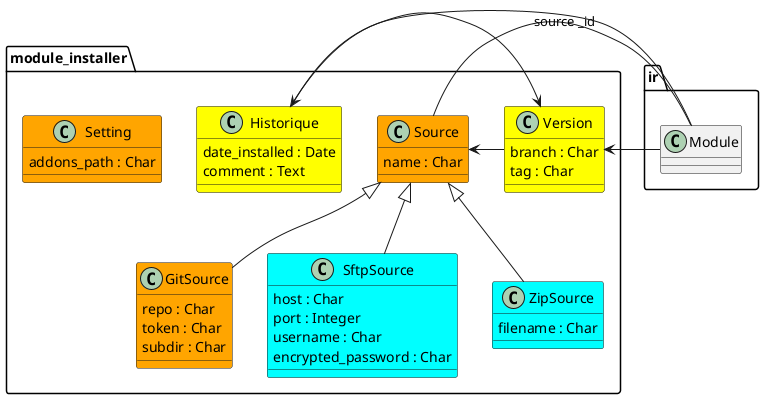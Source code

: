 @startuml

package ir {
  class Module {

  }

}

package module_installer {
  class Setting #orange {
    addons_path : Char

  }
  class Source #orange {
    name : Char
  }

  class Version #yellow {
    branch : Char
    tag : Char
  }

  class Historique #yellow {
      date_installed : Date
      comment : Text
  }

  class GitSource #orange {
    repo : Char
    token : Char
    subdir : Char
  }

  class SftpSource #cyan {
    host : Char
    port : Integer
    username : Char
    encrypted_password : Char

  }

  class ZipSource #cyan {
    filename : Char
  }

  Source <|-down- GitSource
  Source <|-down- SftpSource
  Source <|-down- ZipSource
  Version-left->Source
  Historique-right->Version
}

  Module-Source : "source _id"
  Module->Version
  Module->Historique

@enduml
